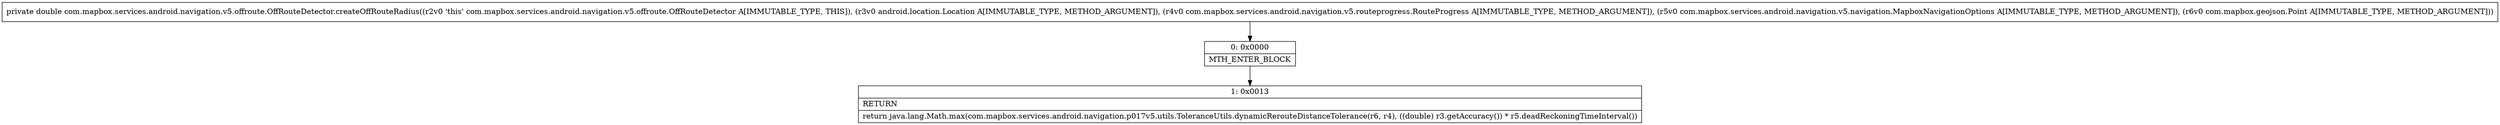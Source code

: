 digraph "CFG forcom.mapbox.services.android.navigation.v5.offroute.OffRouteDetector.createOffRouteRadius(Landroid\/location\/Location;Lcom\/mapbox\/services\/android\/navigation\/v5\/routeprogress\/RouteProgress;Lcom\/mapbox\/services\/android\/navigation\/v5\/navigation\/MapboxNavigationOptions;Lcom\/mapbox\/geojson\/Point;)D" {
Node_0 [shape=record,label="{0\:\ 0x0000|MTH_ENTER_BLOCK\l}"];
Node_1 [shape=record,label="{1\:\ 0x0013|RETURN\l|return java.lang.Math.max(com.mapbox.services.android.navigation.p017v5.utils.ToleranceUtils.dynamicRerouteDistanceTolerance(r6, r4), ((double) r3.getAccuracy()) * r5.deadReckoningTimeInterval())\l}"];
MethodNode[shape=record,label="{private double com.mapbox.services.android.navigation.v5.offroute.OffRouteDetector.createOffRouteRadius((r2v0 'this' com.mapbox.services.android.navigation.v5.offroute.OffRouteDetector A[IMMUTABLE_TYPE, THIS]), (r3v0 android.location.Location A[IMMUTABLE_TYPE, METHOD_ARGUMENT]), (r4v0 com.mapbox.services.android.navigation.v5.routeprogress.RouteProgress A[IMMUTABLE_TYPE, METHOD_ARGUMENT]), (r5v0 com.mapbox.services.android.navigation.v5.navigation.MapboxNavigationOptions A[IMMUTABLE_TYPE, METHOD_ARGUMENT]), (r6v0 com.mapbox.geojson.Point A[IMMUTABLE_TYPE, METHOD_ARGUMENT])) }"];
MethodNode -> Node_0;
Node_0 -> Node_1;
}

